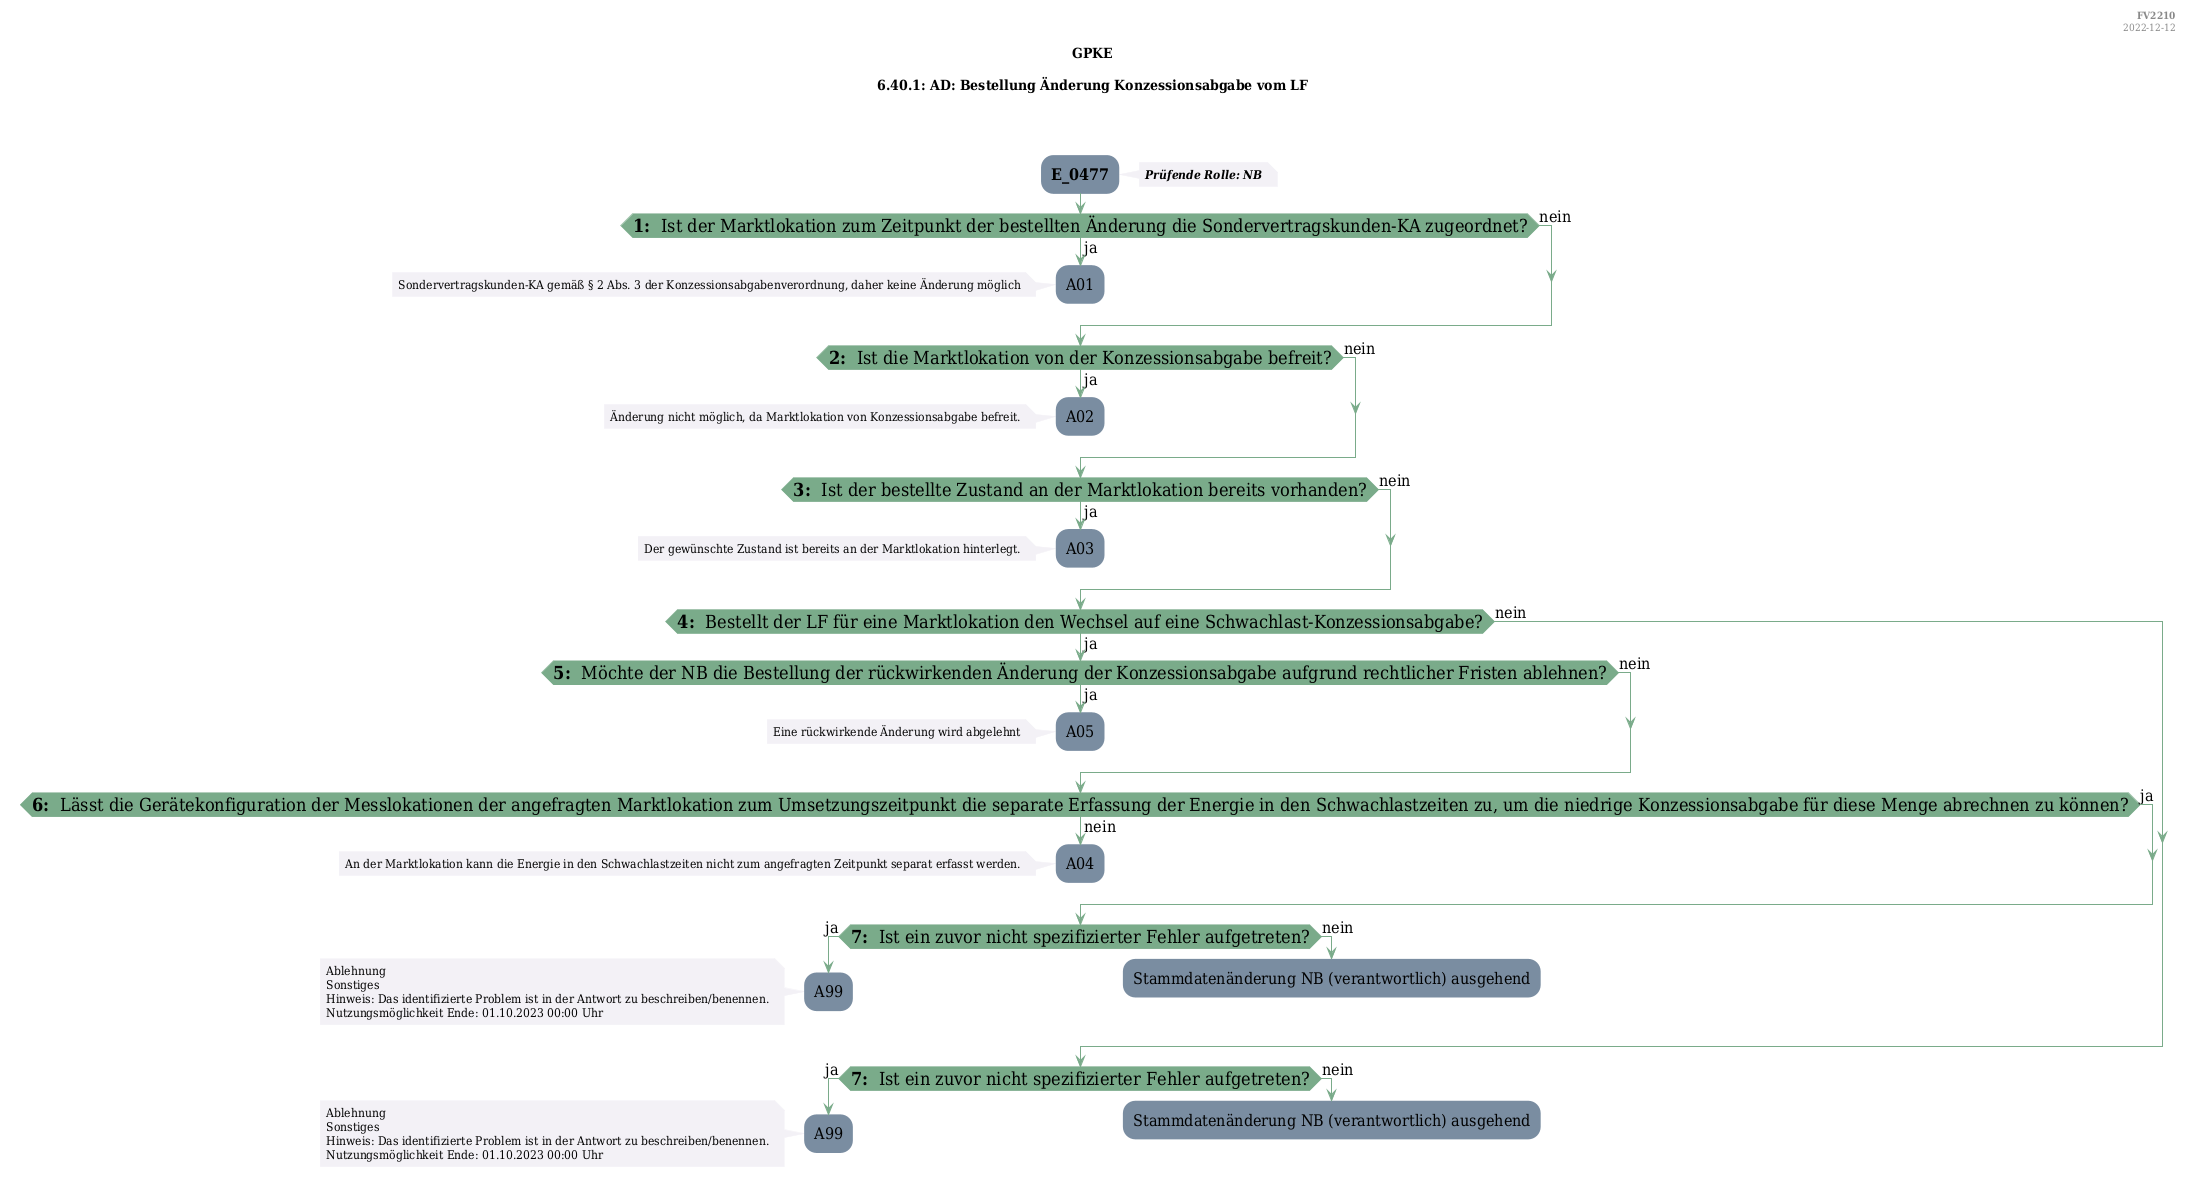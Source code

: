 @startuml
skinparam Shadowing false
skinparam NoteBorderColor #f3f1f6
skinparam NoteBackgroundColor #f3f1f6
skinparam NoteFontSize 12
skinparam ActivityBorderColor none
skinparam ActivityBackgroundColor #7a8da1
skinparam ActivityFontSize 16
skinparam ArrowColor #7aab8a
skinparam ArrowFontSize 16
skinparam ActivityDiamondBackgroundColor #7aab8a
skinparam ActivityDiamondBorderColor #7aab8a
skinparam ActivityDiamondFontSize 18
skinparam defaultFontName DejaVu Serif Condensed
skinparam ActivityEndColor #669580

header
<b>FV2210
2022-12-12
endheader

title
GPKE

6.40.1: AD: Bestellung Änderung Konzessionsabgabe vom LF



end title
:<b>E_0477</b>;
note right
<b><i>Prüfende Rolle: NB
end note

if (<b>1: </b> Ist der Marktlokation zum Zeitpunkt der bestellten Änderung die Sondervertragskunden-KA zugeordnet?) then (ja)
    :A01;
    note left
        Sondervertragskunden-KA gemäß § 2 Abs. 3 der Konzessionsabgabenverordnung, daher keine Änderung möglich
    endnote
    kill;
else (nein)
endif
if (<b>2: </b> Ist die Marktlokation von der Konzessionsabgabe befreit?) then (ja)
    :A02;
    note left
        Änderung nicht möglich, da Marktlokation von Konzessionsabgabe befreit.
    endnote
    kill;
else (nein)
endif
if (<b>3: </b> Ist der bestellte Zustand an der Marktlokation bereits vorhanden?) then (ja)
    :A03;
    note left
        Der gewünschte Zustand ist bereits an der Marktlokation hinterlegt.
    endnote
    kill;
else (nein)
endif
if (<b>4: </b> Bestellt der LF für eine Marktlokation den Wechsel auf eine Schwachlast-Konzessionsabgabe?) then (ja)
    if (<b>5: </b> Möchte der NB die Bestellung der rückwirkenden Änderung der Konzessionsabgabe aufgrund rechtlicher Fristen ablehnen?) then (ja)
        :A05;
        note left
            Eine rückwirkende Änderung wird abgelehnt
        endnote
        kill;
    else (nein)
    endif
    if (<b>6: </b> Lässt die Gerätekonfiguration der Messlokationen der angefragten Marktlokation zum Umsetzungszeitpunkt die separate Erfassung der Energie in den Schwachlastzeiten zu, um die niedrige Konzessionsabgabe für diese Menge abrechnen zu können?) then (ja)
    else (nein)
        :A04;
        note left
            An der Marktlokation kann die Energie in den Schwachlastzeiten nicht zum angefragten Zeitpunkt separat erfasst werden.
        endnote
        kill;
    endif
    if (<b>7: </b> Ist ein zuvor nicht spezifizierter Fehler aufgetreten?) then (ja)
        :A99;
        note left
            Ablehnung 
            Sonstiges
            Hinweis: Das identifizierte Problem ist in der Antwort zu beschreiben/benennen.
            Nutzungsmöglichkeit Ende: 01.10.2023 00:00 Uhr
        endnote
        kill;
    else (nein)
        :Stammdatenänderung NB (verantwortlich) ausgehend;
        kill;
    endif
else (nein)
endif
if (<b>7: </b> Ist ein zuvor nicht spezifizierter Fehler aufgetreten?) then (ja)
    :A99;
    note left
        Ablehnung 
        Sonstiges
        Hinweis: Das identifizierte Problem ist in der Antwort zu beschreiben/benennen.
        Nutzungsmöglichkeit Ende: 01.10.2023 00:00 Uhr
    endnote
    kill;
else (nein)
    :Stammdatenänderung NB (verantwortlich) ausgehend;
    kill;
endif

@enduml
